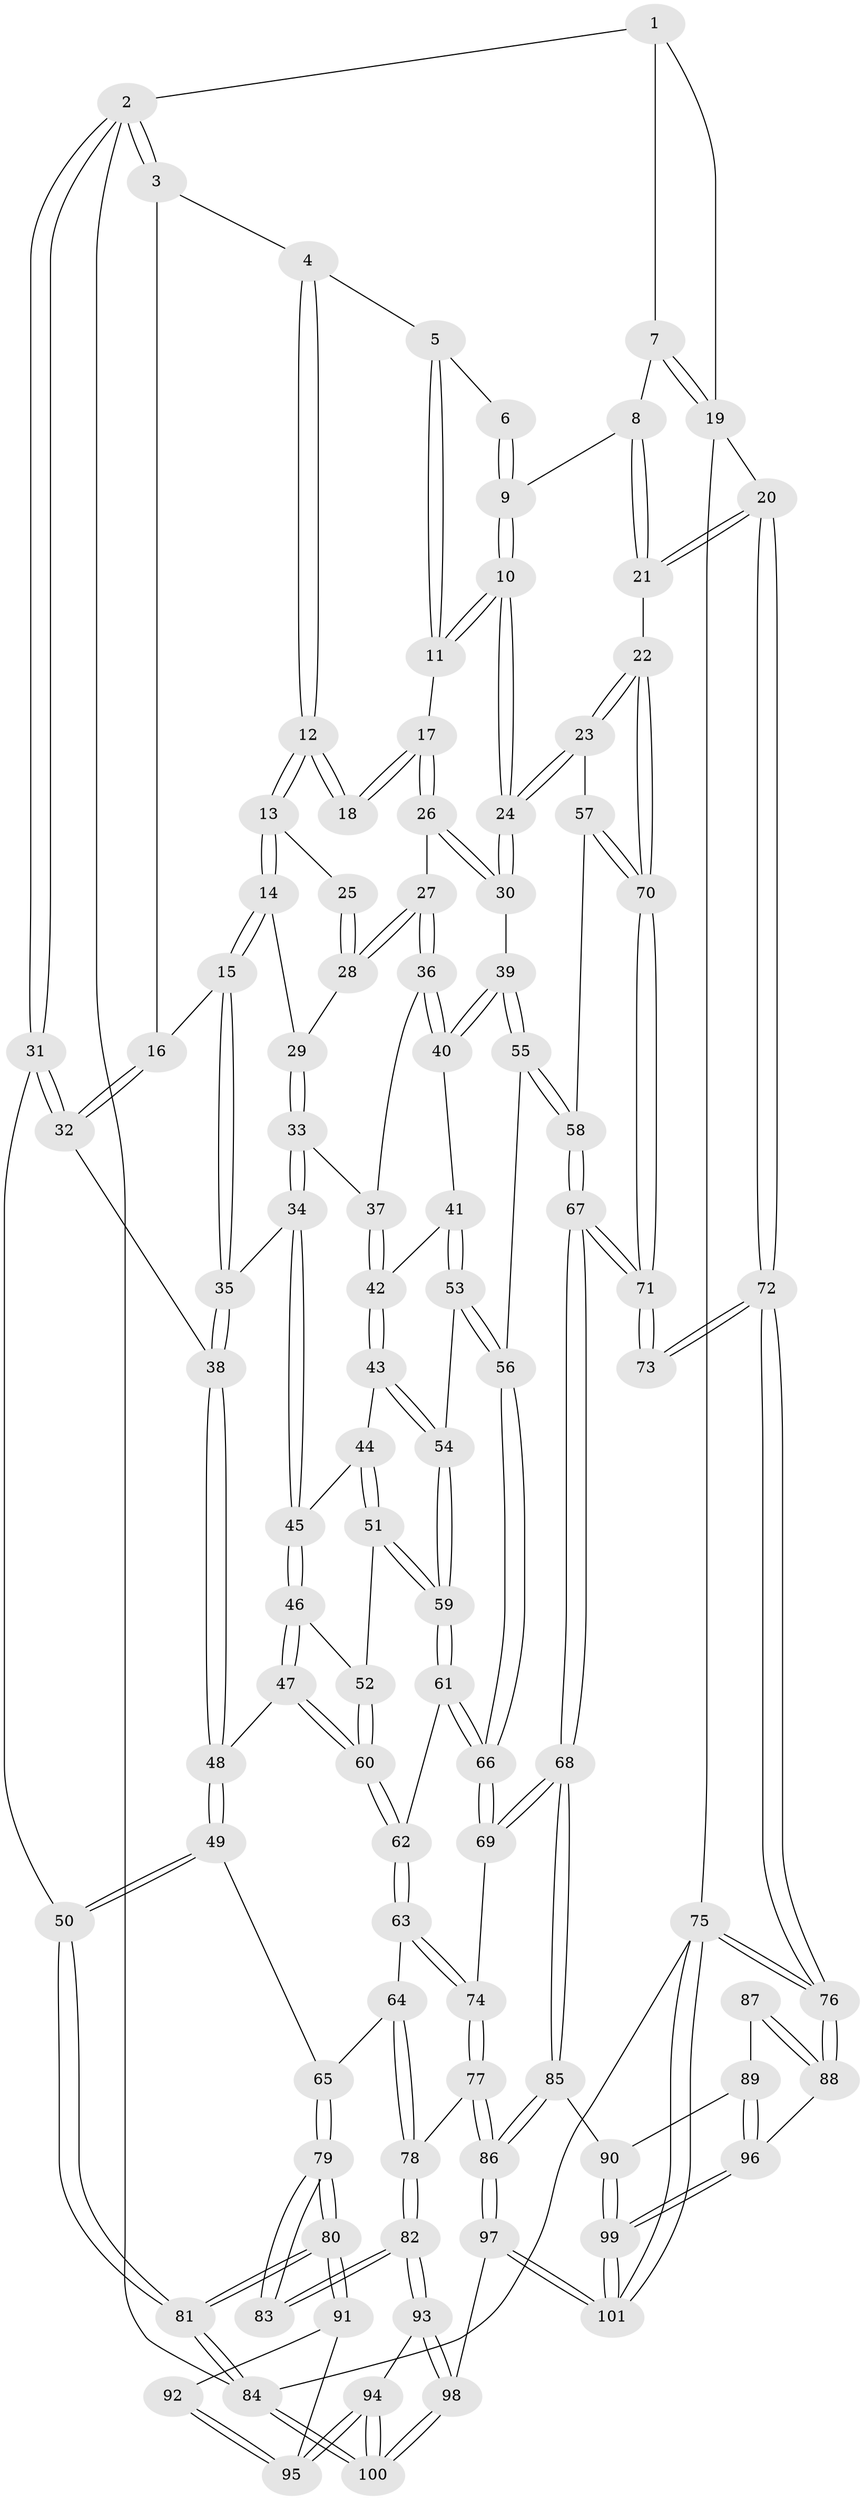 // Generated by graph-tools (version 1.1) at 2025/51/03/09/25 03:51:02]
// undirected, 101 vertices, 249 edges
graph export_dot {
graph [start="1"]
  node [color=gray90,style=filled];
  1 [pos="+0.8398772164112724+0"];
  2 [pos="+0+0"];
  3 [pos="+0.2610098025583431+0"];
  4 [pos="+0.27363091646569115+0"];
  5 [pos="+0.6722181793876737+0"];
  6 [pos="+0.7316364496767112+0"];
  7 [pos="+0.8996526959493515+0.035064041872063405"];
  8 [pos="+0.8994732959456666+0.0393178407219232"];
  9 [pos="+0.7828068394862339+0.10667941334152968"];
  10 [pos="+0.7497646778215232+0.1493054947204223"];
  11 [pos="+0.6213580546505554+0.06122619354690908"];
  12 [pos="+0.3574179730326396+0"];
  13 [pos="+0.3483936097938392+0.10228249562428939"];
  14 [pos="+0.34708460728508034+0.10754977574835252"];
  15 [pos="+0.2728266845902176+0.16983038637480766"];
  16 [pos="+0.15338598772696327+0.11142605215038373"];
  17 [pos="+0.5757416520058668+0.10282809704484981"];
  18 [pos="+0.517370293689696+0.0960234922901257"];
  19 [pos="+1+0.03181893020645197"];
  20 [pos="+1+0.3909908333717276"];
  21 [pos="+1+0.3774705614519185"];
  22 [pos="+1+0.38260556782624233"];
  23 [pos="+0.9266217665745752+0.37408401619422177"];
  24 [pos="+0.8088856536575405+0.32065942764817595"];
  25 [pos="+0.4653049368493572+0.1374501588834143"];
  26 [pos="+0.570544439831019+0.19311630085494086"];
  27 [pos="+0.48065826697973224+0.2458547082198679"];
  28 [pos="+0.43938803063323506+0.1787994973385434"];
  29 [pos="+0.38796084123462765+0.1744268417789475"];
  30 [pos="+0.6787815776223682+0.3302829231065697"];
  31 [pos="+0+0.11550214321229672"];
  32 [pos="+0.06866813846008868+0.18461502392760668"];
  33 [pos="+0.34845110277262986+0.298199614073"];
  34 [pos="+0.34592320010310673+0.2994850911950008"];
  35 [pos="+0.2838045555499158+0.25926559249204617"];
  36 [pos="+0.47011103307181823+0.26636977360131325"];
  37 [pos="+0.4431679011820004+0.28996513614920044"];
  38 [pos="+0.13489946346785844+0.29499785287969604"];
  39 [pos="+0.6475724559488186+0.3525022330088437"];
  40 [pos="+0.6236074029199721+0.3612453544675173"];
  41 [pos="+0.6031381583413357+0.37485025099723474"];
  42 [pos="+0.4928261825069462+0.3863937866577997"];
  43 [pos="+0.46748618405798115+0.4192832532607462"];
  44 [pos="+0.4274657572592979+0.4224399112007025"];
  45 [pos="+0.3396285911415965+0.3397921917988967"];
  46 [pos="+0.2976645175805962+0.4001247611786645"];
  47 [pos="+0.18083616909973235+0.44654054380424757"];
  48 [pos="+0.12439518015193342+0.42864777461215386"];
  49 [pos="+0.0034990615543938055+0.5016243696337861"];
  50 [pos="+0+0.5513836648066586"];
  51 [pos="+0.3857340990859026+0.4814990838331754"];
  52 [pos="+0.3415668228758747+0.461405761970362"];
  53 [pos="+0.5457078253085748+0.5218122899049293"];
  54 [pos="+0.5040938171326885+0.5136725917231493"];
  55 [pos="+0.6487888832747297+0.551928466876376"];
  56 [pos="+0.5695785883051753+0.546601599248287"];
  57 [pos="+0.7284008853346927+0.5427115336606682"];
  58 [pos="+0.666673044414746+0.5614250154084445"];
  59 [pos="+0.41058952734977444+0.5618116867536709"];
  60 [pos="+0.2668729374657567+0.5713534137508022"];
  61 [pos="+0.409123726681799+0.5646639235444999"];
  62 [pos="+0.28670212906284237+0.6231692122352818"];
  63 [pos="+0.2806134559405135+0.6402118387041978"];
  64 [pos="+0.24131386072574884+0.6695419148607422"];
  65 [pos="+0.22124065675564275+0.6751795399726745"];
  66 [pos="+0.5188578934888558+0.7073435270394162"];
  67 [pos="+0.6633223250869356+0.8214087411738795"];
  68 [pos="+0.6256605026784219+0.8512903963913948"];
  69 [pos="+0.5254672042818015+0.7453999393363496"];
  70 [pos="+0.7990275128942926+0.711279354281217"];
  71 [pos="+0.7821477584839391+0.7752767873816754"];
  72 [pos="+1+0.6348919926208618"];
  73 [pos="+0.8060035905182713+0.7809998825599614"];
  74 [pos="+0.3920635696803552+0.7360281723470442"];
  75 [pos="+1+1"];
  76 [pos="+1+0.8177339968088271"];
  77 [pos="+0.3115704727247402+0.8633512106851201"];
  78 [pos="+0.29980509574092723+0.863038593880063"];
  79 [pos="+0.13090746063236325+0.7544350993068495"];
  80 [pos="+0+0.7799207042344674"];
  81 [pos="+0+0.7791484575561192"];
  82 [pos="+0.2510840634882073+0.8853445051522358"];
  83 [pos="+0.2007837374441215+0.8613214654837913"];
  84 [pos="+0+1"];
  85 [pos="+0.6029262519300479+0.9464051374845864"];
  86 [pos="+0.5775181272876732+1"];
  87 [pos="+0.8606143074946634+0.8295147879217368"];
  88 [pos="+1+0.8385171413344847"];
  89 [pos="+0.8927271867442572+0.8852560967024969"];
  90 [pos="+0.8626027464025305+0.9422045740855377"];
  91 [pos="+0.07323020520588491+0.902901694607898"];
  92 [pos="+0.17807201186975208+0.8753494035532565"];
  93 [pos="+0.23953025963406904+0.9392344761389817"];
  94 [pos="+0.13470149027061237+0.9755961167767907"];
  95 [pos="+0.1286987939943414+0.9617491612889774"];
  96 [pos="+0.9379988748407415+0.9184488400708922"];
  97 [pos="+0.57761749290231+1"];
  98 [pos="+0.3169873836700969+1"];
  99 [pos="+0.9166197946058553+1"];
  100 [pos="+0.02768973455311392+1"];
  101 [pos="+0.9239152542706303+1"];
  1 -- 2;
  1 -- 7;
  1 -- 19;
  2 -- 3;
  2 -- 3;
  2 -- 31;
  2 -- 31;
  2 -- 84;
  3 -- 4;
  3 -- 16;
  4 -- 5;
  4 -- 12;
  4 -- 12;
  5 -- 6;
  5 -- 11;
  5 -- 11;
  6 -- 9;
  6 -- 9;
  7 -- 8;
  7 -- 19;
  7 -- 19;
  8 -- 9;
  8 -- 21;
  8 -- 21;
  9 -- 10;
  9 -- 10;
  10 -- 11;
  10 -- 11;
  10 -- 24;
  10 -- 24;
  11 -- 17;
  12 -- 13;
  12 -- 13;
  12 -- 18;
  12 -- 18;
  13 -- 14;
  13 -- 14;
  13 -- 25;
  14 -- 15;
  14 -- 15;
  14 -- 29;
  15 -- 16;
  15 -- 35;
  15 -- 35;
  16 -- 32;
  16 -- 32;
  17 -- 18;
  17 -- 18;
  17 -- 26;
  17 -- 26;
  19 -- 20;
  19 -- 75;
  20 -- 21;
  20 -- 21;
  20 -- 72;
  20 -- 72;
  21 -- 22;
  22 -- 23;
  22 -- 23;
  22 -- 70;
  22 -- 70;
  23 -- 24;
  23 -- 24;
  23 -- 57;
  24 -- 30;
  24 -- 30;
  25 -- 28;
  25 -- 28;
  26 -- 27;
  26 -- 30;
  26 -- 30;
  27 -- 28;
  27 -- 28;
  27 -- 36;
  27 -- 36;
  28 -- 29;
  29 -- 33;
  29 -- 33;
  30 -- 39;
  31 -- 32;
  31 -- 32;
  31 -- 50;
  32 -- 38;
  33 -- 34;
  33 -- 34;
  33 -- 37;
  34 -- 35;
  34 -- 45;
  34 -- 45;
  35 -- 38;
  35 -- 38;
  36 -- 37;
  36 -- 40;
  36 -- 40;
  37 -- 42;
  37 -- 42;
  38 -- 48;
  38 -- 48;
  39 -- 40;
  39 -- 40;
  39 -- 55;
  39 -- 55;
  40 -- 41;
  41 -- 42;
  41 -- 53;
  41 -- 53;
  42 -- 43;
  42 -- 43;
  43 -- 44;
  43 -- 54;
  43 -- 54;
  44 -- 45;
  44 -- 51;
  44 -- 51;
  45 -- 46;
  45 -- 46;
  46 -- 47;
  46 -- 47;
  46 -- 52;
  47 -- 48;
  47 -- 60;
  47 -- 60;
  48 -- 49;
  48 -- 49;
  49 -- 50;
  49 -- 50;
  49 -- 65;
  50 -- 81;
  50 -- 81;
  51 -- 52;
  51 -- 59;
  51 -- 59;
  52 -- 60;
  52 -- 60;
  53 -- 54;
  53 -- 56;
  53 -- 56;
  54 -- 59;
  54 -- 59;
  55 -- 56;
  55 -- 58;
  55 -- 58;
  56 -- 66;
  56 -- 66;
  57 -- 58;
  57 -- 70;
  57 -- 70;
  58 -- 67;
  58 -- 67;
  59 -- 61;
  59 -- 61;
  60 -- 62;
  60 -- 62;
  61 -- 62;
  61 -- 66;
  61 -- 66;
  62 -- 63;
  62 -- 63;
  63 -- 64;
  63 -- 74;
  63 -- 74;
  64 -- 65;
  64 -- 78;
  64 -- 78;
  65 -- 79;
  65 -- 79;
  66 -- 69;
  66 -- 69;
  67 -- 68;
  67 -- 68;
  67 -- 71;
  67 -- 71;
  68 -- 69;
  68 -- 69;
  68 -- 85;
  68 -- 85;
  69 -- 74;
  70 -- 71;
  70 -- 71;
  71 -- 73;
  71 -- 73;
  72 -- 73;
  72 -- 73;
  72 -- 76;
  72 -- 76;
  74 -- 77;
  74 -- 77;
  75 -- 76;
  75 -- 76;
  75 -- 101;
  75 -- 101;
  75 -- 84;
  76 -- 88;
  76 -- 88;
  77 -- 78;
  77 -- 86;
  77 -- 86;
  78 -- 82;
  78 -- 82;
  79 -- 80;
  79 -- 80;
  79 -- 83;
  79 -- 83;
  80 -- 81;
  80 -- 81;
  80 -- 91;
  80 -- 91;
  81 -- 84;
  81 -- 84;
  82 -- 83;
  82 -- 83;
  82 -- 93;
  82 -- 93;
  84 -- 100;
  84 -- 100;
  85 -- 86;
  85 -- 86;
  85 -- 90;
  86 -- 97;
  86 -- 97;
  87 -- 88;
  87 -- 88;
  87 -- 89;
  88 -- 96;
  89 -- 90;
  89 -- 96;
  89 -- 96;
  90 -- 99;
  90 -- 99;
  91 -- 92;
  91 -- 95;
  92 -- 95;
  92 -- 95;
  93 -- 94;
  93 -- 98;
  93 -- 98;
  94 -- 95;
  94 -- 95;
  94 -- 100;
  94 -- 100;
  96 -- 99;
  96 -- 99;
  97 -- 98;
  97 -- 101;
  97 -- 101;
  98 -- 100;
  98 -- 100;
  99 -- 101;
  99 -- 101;
}
